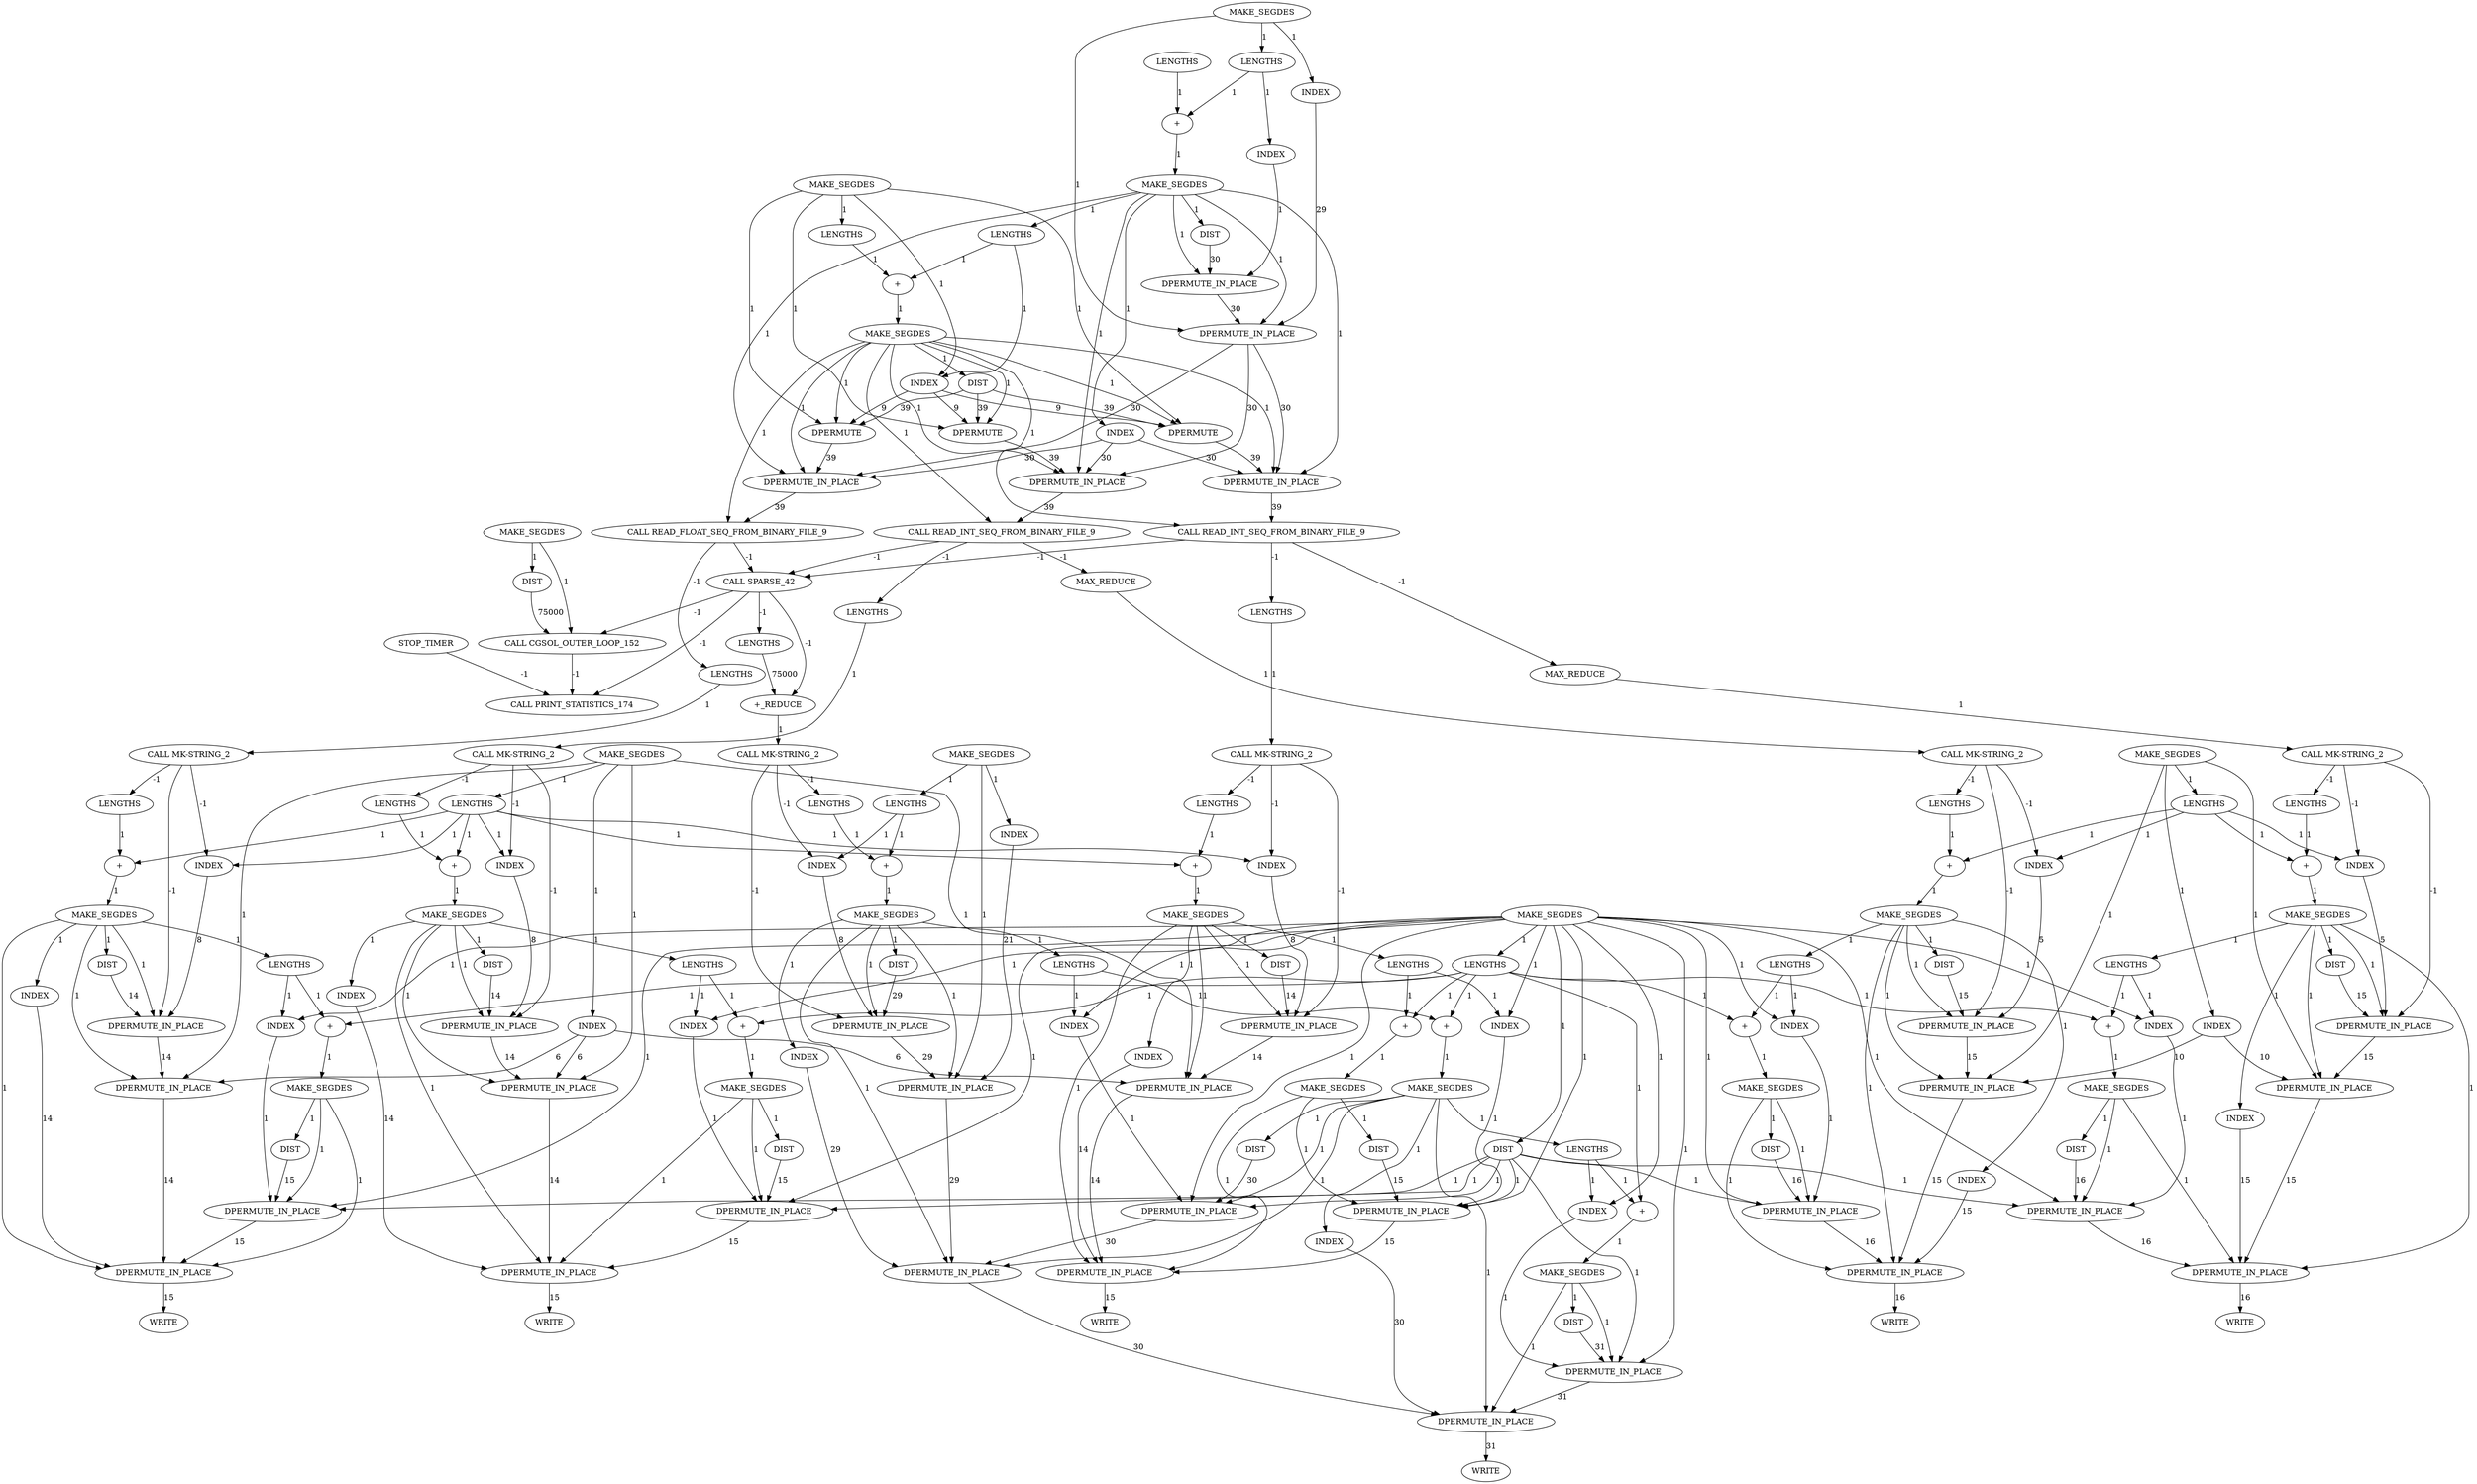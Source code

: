 digraph {
	cg_B_INST_9212 [label="+" cost=86]
	cg_B_INST_8410 [label=DIST cost=43]
	cg_B_INST_9048 [label=DIST cost=86]
	cg_B_INST_8102 [label="+" cost=1333]
	cg_B_INST_16374 [label=DPERMUTE_IN_PLACE cost=946]
	cg_B_INST_8512 [label=LENGTHS cost=43]
	cg_B_INST_8774 [label=WRITE cost=0]
	cg_B_INST_8728 [label=INDEX cost=172]
	cg_B_INST_9278 [label=INDEX cost=129]
	cg_B_INST_9026 [label=INDEX cost=215]
	cg_B_INST_9149 [label=DIST cost=43]
	cg_B_INST_8101 [label=LENGTHS cost=3397]
	cg_B_INST_16387 [label=DPERMUTE_IN_PLACE cost=171]
	cg_B_INST_16403 [label=DPERMUTE_IN_PLACE cost=172]
	cg_B_INST_8366 [label="+" cost=43]
	cg_B_INST_18 [label=MAKE_SEGDES cost=172]
	cg_B_INST_9266 [label=INDEX cost=129]
	cg_B_INST_8157 [label=INDEX cost=215]
	cg_B_INST_9324 [label=WRITE cost=0]
	cg_B_INST_8810 [label=LENGTHS cost=43]
	cg_B_INST_8079 [label=INDEX cost=15609]
	cg_B_INST_8643 [label=LENGTHS cost=43]
	cg_B_INST_16388 [label=DPERMUTE_IN_PLACE cost=301]
	cg_B_INST_16377 [label=DPERMUTE_IN_PLACE cost=1075]
	cg_B_INST_8750 [label=DIST cost=86]
	cg_B_INST_8625 [label=WRITE cost=0]
	cg_B_INST_8716 [label=INDEX cost=2107]
	cg_B_INST_47 [label="CALL MK-STRING_2" cost=0]
	cg_B_INST_97 [label="CALL SPARSE_42" cost=0]
	cg_B_INST_8899 [label=DIST cost=43]
	cg_B_INST_8167 [label=LENGTHS cost=86]
	cg_B_INST_99 [label=MAKE_SEGDES cost=22102]
	cg_B_INST_110 [label="CALL MK-STRING_2" cost=0]
	cg_B_INST_9289 [label="+" cost=43]
	cg_B_INST_76 [label="CALL MK-STRING_2" cost=0]
	cg_B_INST_132 [label="CALL CGSOL_OUTER_LOOP_152" cost=0]
	cg_B_INST_85 [label="CALL MK-STRING_2" cost=0]
	cg_B_INST_8448 [label=MAKE_SEGDES cost=43]
	cg_B_INST_8720 [label=LENGTHS cost=43]
	cg_B_INST_9018 [label=LENGTHS cost=43]
	cg_B_INST_8524 [label=DIST cost=4902]
	cg_B_INST_63 [label=MAKE_SEGDES cost=43]
	cg_B_INST_8971 [label=DIST cost=43]
	cg_B_INST_8667 [label=MAKE_SEGDES cost=43]
	cg_B_INST_16396 [label=DPERMUTE_IN_PLACE cost=128]
	cg_B_INST_8965 [label=MAKE_SEGDES cost=43]
	cg_B_INST_8595 [label=MAKE_SEGDES cost=86]
	cg_B_INST_9138 [label="+" cost=86]
	cg_B_INST_9115 [label=INDEX cost=129]
	cg_B_INST_9327 [label=MAKE_SEGDES cost=43]
	cg_B_INST_16390 [label=DPERMUTE_IN_PLACE cost=215]
	cg_B_INST_8083 [label=LENGTHS cost=172]
	cg_B_INST_16385 [label=DPERMUTE_IN_PLACE cost=172]
	cg_B_INST_9193 [label=LENGTHS cost=43]
	cg_B_INST_8168 [label="+" cost=86]
	cg_B_INST_8888 [label="+" cost=86]
	cg_B_INST_9217 [label=MAKE_SEGDES cost=43]
	cg_B_INST_16383 [label=DPERMUTE_IN_PLACE cost=516]
	cg_B_INST_8442 [label=LENGTHS cost=2021]
	cg_B_INST_9137 [label=LENGTHS cost=43]
	cg_B_INST_16401 [label=DPERMUTE_IN_PLACE cost=258]
	cg_B_INST_8923 [label=WRITE cost=0]
	cg_B_INST_8567 [label=INDEX cost=172]
	cg_B_INST_8673 [label=DIST cost=43]
	cg_B_INST_8822 [label=DIST cost=86]
	cg_B_INST_8662 [label="+" cost=86]
	cg_B_INST_8256 [label=DPERMUTE cost=3010]
	cg_B_INST_8371 [label=MAKE_SEGDES cost=43]
	cg_B_INST_8502 [label=INDEX cost=172]
	cg_B_INST_8347 [label=LENGTHS cost=43]
	cg_B_INST_8865 [label=INDEX cost=2107]
	cg_B_INST_16397 [label=DPERMUTE_IN_PLACE cost=171]
	cg_B_INST_16393 [label=DPERMUTE_IN_PLACE cost=85]
	cg_B_INST_9143 [label=MAKE_SEGDES cost=43]
	cg_B_INST_8893 [label=MAKE_SEGDES cost=1]
	cg_B_INST_33 [label="CALL READ_INT_SEQ_FROM_BINARY_FILE_9" cost=0]
	cg_B_INST_108 [label="+_REDUCE" cost=20812]
	cg_B_INST_8959 [label=LENGTHS cost=43]
	cg_B_INST_8949 [label=INDEX cost=2021]
	cg_B_INST_8113 [label=DIST cost=1247]
	cg_B_INST_8778 [label=LENGTHS cost=2451]
	cg_B_INST_8107 [label=MAKE_SEGDES cost=86]
	cg_B_INST_16384 [label=DPERMUTE_IN_PLACE cost=257]
	cg_B_INST_8513 [label="+" cost=43]
	cg_B_INST_8145 [label=INDEX cost=258]
	cg_B_INST_8377 [label=DIST cost=86]
	cg_B_INST_8629 [label=LENGTHS cost=4300]
	cg_B_INST_9014 [label=INDEX cost=129]
	cg_B_INST_8744 [label=MAKE_SEGDES cost=43]
	cg_B_INST_8877 [label=INDEX cost=215]
	cg_B_INST_9201 [label=INDEX cost=129]
	cg_B_INST_8651 [label=INDEX cost=172]
	cg_B_INST_16399 [label=DPERMUTE_IN_PLACE cost=215]
	cg_B_INST_9037 [label="+" cost=1978]
	cg_B_INST_9333 [label=DIST cost=473]
	cg_B_INST_16375 [label=DPERMUTE_IN_PLACE cost=602]
	cg_B_INST_8518 [label=MAKE_SEGDES cost=43]
	cg_B_INST_8365 [label=LENGTHS cost=43]
	cg_B_INST_16392 [label=DPERMUTE_IN_PLACE cost=128]
	cg_B_INST_45 [label=MAX_REDUCE cost=11527612]
	cg_B_INST_9072 [label=WRITE cost=0]
	cg_B_INST_24 [label=MAKE_SEGDES cost=86]
	cg_B_INST_8478 [label=WRITE cost=0]
	cg_B_INST_8091 [label=INDEX cost=387]
	cg_B_INST_8173 [label=MAKE_SEGDES cost=86]
	cg_B_INST_8661 [label=LENGTHS cost=43]
	cg_B_INST_9189 [label=INDEX cost=129]
	cg_B_INST_16389 [label=DPERMUTE_IN_PLACE cost=171]
	cg_B_INST_16391 [label=DPERMUTE_IN_PLACE cost=86]
	cg_B_INST_8179 [label=DIST cost=3483]
	cg_B_INST_8869 [label=LENGTHS cost=86]
	cg_B_INST_8404 [label=MAKE_SEGDES cost=43]
	cg_B_INST_9119 [label=LENGTHS cost=3569]
	cg_B_INST_8601 [label=DIST cost=43]
	cg_B_INST_16400 [label=DPERMUTE_IN_PLACE cost=257]
	cg_B_INST_8432 [label=INDEX cost=215]
	cg_B_INST_8343 [label=INDEX cost=86]
	cg_B_INST_56 [label=MAX_REDUCE cost=9860502]
	cg_B_INST_16373 [label=DPERMUTE_IN_PLACE cost=5375]
	cg_B_INST_8190 [label=DPERMUTE cost=989]
	cg_B_INST_16378 [label=DPERMUTE_IN_PLACE cost=860]
	cg_B_INST_8571 [label=LENGTHS cost=129]
	cg_B_INST_8420 [label=INDEX cost=172]
	cg_B_INST_9223 [label=DIST cost=43]
	cg_B_INST_9270 [label=LENGTHS cost=43]
	cg_B_INST_8355 [label=INDEX cost=2236]
	cg_B_INST_9105 [label=LENGTHS cost=155230]
	cg_B_INST_135 [label=STOP_TIMER cost=0]
	cg_B_INST_58 [label="CALL MK-STRING_2" cost=0]
	cg_B_INST_8590 [label="+" cost=215]
	cg_B_INST_16402 [label=DPERMUTE_IN_PLACE cost=387]
	cg_B_INST_67 [label="CALL MK-STRING_2" cost=0]
	cg_B_INST_144 [label="CALL PRINT_STATISTICS_174" cost=0]
	cg_B_INST_8579 [label=INDEX cost=172]
	cg_B_INST_8816 [label=MAKE_SEGDES cost=1]
	cg_B_INST_9300 [label=DIST cost=43]
	cg_B_INST_8800 [label=INDEX cost=172]
	cg_B_INST_8454 [label=DIST cost=86]
	cg_B_INST_8639 [label=INDEX cost=129]
	cg_B_INST_16376 [label=DPERMUTE_IN_PLACE cost=3483]
	cg_B_INST_39 [label="CALL READ_FLOAT_SEQ_FROM_BINARY_FILE_9" cost=0]
	cg_B_INST_8927 [label=LENGTHS cost=43]
	cg_B_INST_16394 [label=DPERMUTE_IN_PLACE cost=129]
	cg_B_INST_16386 [label=DPERMUTE_IN_PLACE cost=215]
	cg_B_INST_8424 [label=LENGTHS cost=43]
	cg_B_INST_8960 [label="+" cost=86]
	cg_B_INST_16381 [label=DPERMUTE_IN_PLACE cost=171]
	cg_B_INST_8739 [label="+" cost=43]
	cg_B_INST_9042 [label=MAKE_SEGDES cost=43]
	cg_B_INST_41 [label=MAKE_SEGDES cost=1]
	cg_B_INST_16395 [label=DPERMUTE_IN_PLACE cost=86]
	cg_B_INST_9294 [label=MAKE_SEGDES cost=1]
	cg_B_INST_8149 [label=LENGTHS cost=129]
	cg_B_INST_16398 [label=DPERMUTE_IN_PLACE cost=602]
	cg_B_INST_16382 [label=DPERMUTE_IN_PLACE cost=817]
	cg_B_INST_8811 [label="+" cost=86]
	cg_B_INST_16380 [label=DPERMUTE_IN_PLACE cost=343]
	cg_B_INST_16379 [label=DPERMUTE_IN_PLACE cost=430]
	cg_B_INST_8443 [label="+" cost=86]
	cg_B_INST_8322 [label=DPERMUTE cost=5332]
	cg_B_INST_9127 [label=INDEX cost=215]
	cg_B_INST_27 [label="CALL READ_INT_SEQ_FROM_BINARY_FILE_9" cost=0]
	cg_B_INST_9212 -> cg_B_INST_9217 [label=1 cost=1]
	cg_B_INST_8410 -> cg_B_INST_16380 [label=1 cost=1]
	cg_B_INST_8410 -> cg_B_INST_16384 [label=1 cost=1]
	cg_B_INST_8410 -> cg_B_INST_16388 [label=1 cost=1]
	cg_B_INST_8410 -> cg_B_INST_16392 [label=1 cost=1]
	cg_B_INST_8410 -> cg_B_INST_16396 [label=1 cost=1]
	cg_B_INST_8410 -> cg_B_INST_16400 [label=1 cost=1]
	cg_B_INST_8410 -> cg_B_INST_16402 [label=1 cost=1]
	cg_B_INST_9048 -> cg_B_INST_16396 [label=15 cost=15]
	cg_B_INST_8102 -> cg_B_INST_8107 [label=1 cost=1]
	cg_B_INST_16374 -> cg_B_INST_16375 [label=30 cost=30]
	cg_B_INST_16374 -> cg_B_INST_16376 [label=30 cost=30]
	cg_B_INST_16374 -> cg_B_INST_16377 [label=30 cost=30]
	cg_B_INST_8512 -> cg_B_INST_8513 [label=1 cost=1]
	cg_B_INST_8728 -> cg_B_INST_16388 [label=1 cost=1]
	cg_B_INST_9278 -> cg_B_INST_16402 [label=1 cost=1]
	cg_B_INST_9026 -> cg_B_INST_16396 [label=1 cost=1]
	cg_B_INST_9149 -> cg_B_INST_16398 [label=29 cost=29]
	cg_B_INST_8101 -> cg_B_INST_8102 [label=1 cost=1]
	cg_B_INST_16387 -> cg_B_INST_16389 [label=14 cost=14]
	cg_B_INST_16403 -> cg_B_INST_9324 [label=31 cost=31]
	cg_B_INST_8366 -> cg_B_INST_8371 [label=1 cost=1]
	cg_B_INST_18 -> cg_B_INST_8079 [label=1 cost=1]
	cg_B_INST_18 -> cg_B_INST_8083 [label=1 cost=1]
	cg_B_INST_18 -> cg_B_INST_16374 [label=1 cost=1]
	cg_B_INST_9266 -> cg_B_INST_16403 [label=30 cost=30]
	cg_B_INST_8157 -> cg_B_INST_8190 [label=9 cost=9]
	cg_B_INST_8157 -> cg_B_INST_8256 [label=9 cost=9]
	cg_B_INST_8157 -> cg_B_INST_8322 [label=9 cost=9]
	cg_B_INST_8810 -> cg_B_INST_8811 [label=1 cost=1]
	cg_B_INST_8079 -> cg_B_INST_16374 [label=29 cost=29]
	cg_B_INST_8643 -> cg_B_INST_8651 [label=1 cost=1]
	cg_B_INST_8643 -> cg_B_INST_8662 [label=1 cost=1]
	cg_B_INST_8643 -> cg_B_INST_8800 [label=1 cost=1]
	cg_B_INST_8643 -> cg_B_INST_8811 [label=1 cost=1]
	cg_B_INST_8643 -> cg_B_INST_8949 [label=1 cost=1]
	cg_B_INST_8643 -> cg_B_INST_8960 [label=1 cost=1]
	cg_B_INST_16388 -> cg_B_INST_16389 [label=15 cost=15]
	cg_B_INST_16377 -> cg_B_INST_39 [label=39 cost=39]
	cg_B_INST_8750 -> cg_B_INST_16388 [label=15 cost=15]
	cg_B_INST_8716 -> cg_B_INST_16389 [label=14 cost=14]
	cg_B_INST_47 -> cg_B_INST_8355 [label=-1 cost=-1]
	cg_B_INST_47 -> cg_B_INST_8365 [label=-1 cost=-1]
	cg_B_INST_47 -> cg_B_INST_16378 [label=-1 cost=-1]
	cg_B_INST_97 -> cg_B_INST_9105 [label=-1 cost=-1]
	cg_B_INST_97 -> cg_B_INST_108 [label=-1 cost=-1]
	cg_B_INST_97 -> cg_B_INST_132 [label=-1 cost=-1]
	cg_B_INST_97 -> cg_B_INST_144 [label=-1 cost=-1]
	cg_B_INST_8899 -> cg_B_INST_16392 [label=15 cost=15]
	cg_B_INST_8167 -> cg_B_INST_8168 [label=1 cost=1]
	cg_B_INST_99 -> cg_B_INST_9115 [label=1 cost=1]
	cg_B_INST_99 -> cg_B_INST_9119 [label=1 cost=1]
	cg_B_INST_99 -> cg_B_INST_16399 [label=1 cost=1]
	cg_B_INST_110 -> cg_B_INST_9127 [label=-1 cost=-1]
	cg_B_INST_110 -> cg_B_INST_9137 [label=-1 cost=-1]
	cg_B_INST_110 -> cg_B_INST_16398 [label=-1 cost=-1]
	cg_B_INST_9289 -> cg_B_INST_9294 [label=1 cost=1]
	cg_B_INST_76 -> cg_B_INST_8800 [label=-1 cost=-1]
	cg_B_INST_76 -> cg_B_INST_8810 [label=-1 cost=-1]
	cg_B_INST_76 -> cg_B_INST_16390 [label=-1 cost=-1]
	cg_B_INST_132 -> cg_B_INST_144 [label=-1 cost=-1]
	cg_B_INST_85 -> cg_B_INST_8949 [label=-1 cost=-1]
	cg_B_INST_85 -> cg_B_INST_8959 [label=-1 cost=-1]
	cg_B_INST_85 -> cg_B_INST_16394 [label=-1 cost=-1]
	cg_B_INST_8448 -> cg_B_INST_8454 [label=1 cost=1]
	cg_B_INST_8448 -> cg_B_INST_16380 [label=1 cost=1]
	cg_B_INST_8448 -> cg_B_INST_16381 [label=1 cost=1]
	cg_B_INST_8720 -> cg_B_INST_8728 [label=1 cost=1]
	cg_B_INST_8720 -> cg_B_INST_8739 [label=1 cost=1]
	cg_B_INST_9018 -> cg_B_INST_9026 [label=1 cost=1]
	cg_B_INST_9018 -> cg_B_INST_9037 [label=1 cost=1]
	cg_B_INST_8524 -> cg_B_INST_16382 [label=15 cost=15]
	cg_B_INST_63 -> cg_B_INST_8639 [label=1 cost=1]
	cg_B_INST_63 -> cg_B_INST_8643 [label=1 cost=1]
	cg_B_INST_63 -> cg_B_INST_16387 [label=1 cost=1]
	cg_B_INST_63 -> cg_B_INST_16391 [label=1 cost=1]
	cg_B_INST_63 -> cg_B_INST_16395 [label=1 cost=1]
	cg_B_INST_8971 -> cg_B_INST_16394 [label=14 cost=14]
	cg_B_INST_8667 -> cg_B_INST_8673 [label=1 cost=1]
	cg_B_INST_8667 -> cg_B_INST_16386 [label=1 cost=1]
	cg_B_INST_8667 -> cg_B_INST_16387 [label=1 cost=1]
	cg_B_INST_8667 -> cg_B_INST_8716 [label=1 cost=1]
	cg_B_INST_8667 -> cg_B_INST_8720 [label=1 cost=1]
	cg_B_INST_8667 -> cg_B_INST_16389 [label=1 cost=1]
	cg_B_INST_16396 -> cg_B_INST_16397 [label=15 cost=15]
	cg_B_INST_8965 -> cg_B_INST_8971 [label=1 cost=1]
	cg_B_INST_8965 -> cg_B_INST_16394 [label=1 cost=1]
	cg_B_INST_8965 -> cg_B_INST_16395 [label=1 cost=1]
	cg_B_INST_8965 -> cg_B_INST_9014 [label=1 cost=1]
	cg_B_INST_8965 -> cg_B_INST_9018 [label=1 cost=1]
	cg_B_INST_8965 -> cg_B_INST_16397 [label=1 cost=1]
	cg_B_INST_8595 -> cg_B_INST_8601 [label=1 cost=1]
	cg_B_INST_8595 -> cg_B_INST_16384 [label=1 cost=1]
	cg_B_INST_8595 -> cg_B_INST_16385 [label=1 cost=1]
	cg_B_INST_9138 -> cg_B_INST_9143 [label=1 cost=1]
	cg_B_INST_9115 -> cg_B_INST_16399 [label=21 cost=21]
	cg_B_INST_9327 -> cg_B_INST_9333 [label=1 cost=1]
	cg_B_INST_9327 -> cg_B_INST_132 [label=1 cost=1]
	cg_B_INST_16390 -> cg_B_INST_16391 [label=14 cost=14]
	cg_B_INST_8083 -> cg_B_INST_8091 [label=1 cost=1]
	cg_B_INST_8083 -> cg_B_INST_8102 [label=1 cost=1]
	cg_B_INST_16385 -> cg_B_INST_8625 [label=16 cost=16]
	cg_B_INST_9193 -> cg_B_INST_9201 [label=1 cost=1]
	cg_B_INST_9193 -> cg_B_INST_9212 [label=1 cost=1]
	cg_B_INST_8168 -> cg_B_INST_8173 [label=1 cost=1]
	cg_B_INST_8888 -> cg_B_INST_8893 [label=1 cost=1]
	cg_B_INST_9217 -> cg_B_INST_9223 [label=1 cost=1]
	cg_B_INST_9217 -> cg_B_INST_16400 [label=1 cost=1]
	cg_B_INST_9217 -> cg_B_INST_16401 [label=1 cost=1]
	cg_B_INST_9217 -> cg_B_INST_9266 [label=1 cost=1]
	cg_B_INST_9217 -> cg_B_INST_9270 [label=1 cost=1]
	cg_B_INST_9217 -> cg_B_INST_16403 [label=1 cost=1]
	cg_B_INST_16383 -> cg_B_INST_16385 [label=15 cost=15]
	cg_B_INST_8442 -> cg_B_INST_8443 [label=1 cost=1]
	cg_B_INST_8442 -> cg_B_INST_8590 [label=1 cost=1]
	cg_B_INST_8442 -> cg_B_INST_8739 [label=1 cost=1]
	cg_B_INST_8442 -> cg_B_INST_8888 [label=1 cost=1]
	cg_B_INST_8442 -> cg_B_INST_9037 [label=1 cost=1]
	cg_B_INST_8442 -> cg_B_INST_9212 [label=1 cost=1]
	cg_B_INST_8442 -> cg_B_INST_9289 [label=1 cost=1]
	cg_B_INST_9137 -> cg_B_INST_9138 [label=1 cost=1]
	cg_B_INST_16401 -> cg_B_INST_16403 [label=30 cost=30]
	cg_B_INST_8567 -> cg_B_INST_16385 [label=15 cost=15]
	cg_B_INST_8673 -> cg_B_INST_16386 [label=14 cost=14]
	cg_B_INST_8822 -> cg_B_INST_16390 [label=14 cost=14]
	cg_B_INST_8662 -> cg_B_INST_8667 [label=1 cost=1]
	cg_B_INST_8256 -> cg_B_INST_16376 [label=39 cost=39]
	cg_B_INST_8371 -> cg_B_INST_8377 [label=1 cost=1]
	cg_B_INST_8371 -> cg_B_INST_16378 [label=1 cost=1]
	cg_B_INST_8371 -> cg_B_INST_16379 [label=1 cost=1]
	cg_B_INST_8371 -> cg_B_INST_8420 [label=1 cost=1]
	cg_B_INST_8371 -> cg_B_INST_8424 [label=1 cost=1]
	cg_B_INST_8371 -> cg_B_INST_16381 [label=1 cost=1]
	cg_B_INST_8502 -> cg_B_INST_16382 [label=5 cost=5]
	cg_B_INST_8347 -> cg_B_INST_8355 [label=1 cost=1]
	cg_B_INST_8347 -> cg_B_INST_8366 [label=1 cost=1]
	cg_B_INST_8347 -> cg_B_INST_8502 [label=1 cost=1]
	cg_B_INST_8347 -> cg_B_INST_8513 [label=1 cost=1]
	cg_B_INST_8865 -> cg_B_INST_16393 [label=14 cost=14]
	cg_B_INST_16397 -> cg_B_INST_9072 [label=15 cost=15]
	cg_B_INST_16393 -> cg_B_INST_8923 [label=15 cost=15]
	cg_B_INST_9143 -> cg_B_INST_9149 [label=1 cost=1]
	cg_B_INST_9143 -> cg_B_INST_16398 [label=1 cost=1]
	cg_B_INST_9143 -> cg_B_INST_16399 [label=1 cost=1]
	cg_B_INST_9143 -> cg_B_INST_9189 [label=1 cost=1]
	cg_B_INST_9143 -> cg_B_INST_9193 [label=1 cost=1]
	cg_B_INST_9143 -> cg_B_INST_16401 [label=1 cost=1]
	cg_B_INST_8893 -> cg_B_INST_8899 [label=1 cost=1]
	cg_B_INST_8893 -> cg_B_INST_16392 [label=1 cost=1]
	cg_B_INST_8893 -> cg_B_INST_16393 [label=1 cost=1]
	cg_B_INST_33 -> cg_B_INST_56 [label=-1 cost=-1]
	cg_B_INST_33 -> cg_B_INST_8778 [label=-1 cost=-1]
	cg_B_INST_33 -> cg_B_INST_97 [label=-1 cost=-1]
	cg_B_INST_108 -> cg_B_INST_110 [label=1 cost=1]
	cg_B_INST_8959 -> cg_B_INST_8960 [label=1 cost=1]
	cg_B_INST_8949 -> cg_B_INST_16394 [label=8 cost=8]
	cg_B_INST_8113 -> cg_B_INST_16373 [label=30 cost=30]
	cg_B_INST_8778 -> cg_B_INST_76 [label=1 cost=1]
	cg_B_INST_8107 -> cg_B_INST_8113 [label=1 cost=1]
	cg_B_INST_8107 -> cg_B_INST_16373 [label=1 cost=1]
	cg_B_INST_8107 -> cg_B_INST_16374 [label=1 cost=1]
	cg_B_INST_8107 -> cg_B_INST_8145 [label=1 cost=1]
	cg_B_INST_8107 -> cg_B_INST_8149 [label=1 cost=1]
	cg_B_INST_8107 -> cg_B_INST_16375 [label=1 cost=1]
	cg_B_INST_8107 -> cg_B_INST_16376 [label=1 cost=1]
	cg_B_INST_8107 -> cg_B_INST_16377 [label=1 cost=1]
	cg_B_INST_16384 -> cg_B_INST_16385 [label=16 cost=16]
	cg_B_INST_8513 -> cg_B_INST_8518 [label=1 cost=1]
	cg_B_INST_8145 -> cg_B_INST_16375 [label=30 cost=30]
	cg_B_INST_8145 -> cg_B_INST_16376 [label=30 cost=30]
	cg_B_INST_8145 -> cg_B_INST_16377 [label=30 cost=30]
	cg_B_INST_8377 -> cg_B_INST_16378 [label=15 cost=15]
	cg_B_INST_8629 -> cg_B_INST_67 [label=1 cost=1]
	cg_B_INST_9014 -> cg_B_INST_16397 [label=14 cost=14]
	cg_B_INST_8744 -> cg_B_INST_8750 [label=1 cost=1]
	cg_B_INST_8744 -> cg_B_INST_16388 [label=1 cost=1]
	cg_B_INST_8744 -> cg_B_INST_16389 [label=1 cost=1]
	cg_B_INST_8877 -> cg_B_INST_16392 [label=1 cost=1]
	cg_B_INST_9201 -> cg_B_INST_16400 [label=1 cost=1]
	cg_B_INST_8651 -> cg_B_INST_16386 [label=8 cost=8]
	cg_B_INST_16399 -> cg_B_INST_16401 [label=29 cost=29]
	cg_B_INST_9037 -> cg_B_INST_9042 [label=1 cost=1]
	cg_B_INST_9333 -> cg_B_INST_132 [label=75000 cost=75000]
	cg_B_INST_16375 -> cg_B_INST_27 [label=39 cost=39]
	cg_B_INST_8518 -> cg_B_INST_8524 [label=1 cost=1]
	cg_B_INST_8518 -> cg_B_INST_16382 [label=1 cost=1]
	cg_B_INST_8518 -> cg_B_INST_16383 [label=1 cost=1]
	cg_B_INST_8518 -> cg_B_INST_8567 [label=1 cost=1]
	cg_B_INST_8518 -> cg_B_INST_8571 [label=1 cost=1]
	cg_B_INST_8518 -> cg_B_INST_16385 [label=1 cost=1]
	cg_B_INST_8365 -> cg_B_INST_8366 [label=1 cost=1]
	cg_B_INST_16392 -> cg_B_INST_16393 [label=15 cost=15]
	cg_B_INST_45 -> cg_B_INST_47 [label=1 cost=1]
	cg_B_INST_24 -> cg_B_INST_8157 [label=1 cost=1]
	cg_B_INST_24 -> cg_B_INST_8167 [label=1 cost=1]
	cg_B_INST_24 -> cg_B_INST_8190 [label=1 cost=1]
	cg_B_INST_24 -> cg_B_INST_8256 [label=1 cost=1]
	cg_B_INST_24 -> cg_B_INST_8322 [label=1 cost=1]
	cg_B_INST_8091 -> cg_B_INST_16373 [label=1 cost=1]
	cg_B_INST_8173 -> cg_B_INST_8179 [label=1 cost=1]
	cg_B_INST_8173 -> cg_B_INST_8190 [label=1 cost=1]
	cg_B_INST_8173 -> cg_B_INST_16375 [label=1 cost=1]
	cg_B_INST_8173 -> cg_B_INST_27 [label=1 cost=1]
	cg_B_INST_8173 -> cg_B_INST_8256 [label=1 cost=1]
	cg_B_INST_8173 -> cg_B_INST_16376 [label=1 cost=1]
	cg_B_INST_8173 -> cg_B_INST_33 [label=1 cost=1]
	cg_B_INST_8173 -> cg_B_INST_8322 [label=1 cost=1]
	cg_B_INST_8173 -> cg_B_INST_16377 [label=1 cost=1]
	cg_B_INST_8173 -> cg_B_INST_39 [label=1 cost=1]
	cg_B_INST_8661 -> cg_B_INST_8662 [label=1 cost=1]
	cg_B_INST_9189 -> cg_B_INST_16401 [label=29 cost=29]
	cg_B_INST_16389 -> cg_B_INST_8774 [label=15 cost=15]
	cg_B_INST_16391 -> cg_B_INST_16393 [label=14 cost=14]
	cg_B_INST_8179 -> cg_B_INST_8190 [label=39 cost=39]
	cg_B_INST_8179 -> cg_B_INST_8256 [label=39 cost=39]
	cg_B_INST_8179 -> cg_B_INST_8322 [label=39 cost=39]
	cg_B_INST_8869 -> cg_B_INST_8877 [label=1 cost=1]
	cg_B_INST_8869 -> cg_B_INST_8888 [label=1 cost=1]
	cg_B_INST_8404 -> cg_B_INST_8410 [label=1 cost=1]
	cg_B_INST_8404 -> cg_B_INST_8432 [label=1 cost=1]
	cg_B_INST_8404 -> cg_B_INST_8442 [label=1 cost=1]
	cg_B_INST_8404 -> cg_B_INST_16380 [label=1 cost=1]
	cg_B_INST_8404 -> cg_B_INST_8579 [label=1 cost=1]
	cg_B_INST_8404 -> cg_B_INST_16384 [label=1 cost=1]
	cg_B_INST_8404 -> cg_B_INST_8728 [label=1 cost=1]
	cg_B_INST_8404 -> cg_B_INST_16388 [label=1 cost=1]
	cg_B_INST_8404 -> cg_B_INST_8877 [label=1 cost=1]
	cg_B_INST_8404 -> cg_B_INST_16392 [label=1 cost=1]
	cg_B_INST_8404 -> cg_B_INST_9026 [label=1 cost=1]
	cg_B_INST_8404 -> cg_B_INST_16396 [label=1 cost=1]
	cg_B_INST_8404 -> cg_B_INST_9201 [label=1 cost=1]
	cg_B_INST_8404 -> cg_B_INST_16400 [label=1 cost=1]
	cg_B_INST_8404 -> cg_B_INST_9278 [label=1 cost=1]
	cg_B_INST_8404 -> cg_B_INST_16402 [label=1 cost=1]
	cg_B_INST_9119 -> cg_B_INST_9127 [label=1 cost=1]
	cg_B_INST_9119 -> cg_B_INST_9138 [label=1 cost=1]
	cg_B_INST_8601 -> cg_B_INST_16384 [label=16 cost=16]
	cg_B_INST_16400 -> cg_B_INST_16401 [label=30 cost=30]
	cg_B_INST_8432 -> cg_B_INST_16380 [label=1 cost=1]
	cg_B_INST_8343 -> cg_B_INST_16379 [label=10 cost=10]
	cg_B_INST_8343 -> cg_B_INST_16383 [label=10 cost=10]
	cg_B_INST_56 -> cg_B_INST_58 [label=1 cost=1]
	cg_B_INST_16373 -> cg_B_INST_16374 [label=30 cost=30]
	cg_B_INST_8190 -> cg_B_INST_16375 [label=39 cost=39]
	cg_B_INST_16378 -> cg_B_INST_16379 [label=15 cost=15]
	cg_B_INST_8571 -> cg_B_INST_8579 [label=1 cost=1]
	cg_B_INST_8571 -> cg_B_INST_8590 [label=1 cost=1]
	cg_B_INST_8420 -> cg_B_INST_16381 [label=15 cost=15]
	cg_B_INST_9223 -> cg_B_INST_16400 [label=30 cost=30]
	cg_B_INST_9270 -> cg_B_INST_9278 [label=1 cost=1]
	cg_B_INST_9270 -> cg_B_INST_9289 [label=1 cost=1]
	cg_B_INST_8355 -> cg_B_INST_16378 [label=5 cost=5]
	cg_B_INST_9105 -> cg_B_INST_108 [label=75000 cost=75000]
	cg_B_INST_135 -> cg_B_INST_144 [label=-1 cost=-1]
	cg_B_INST_58 -> cg_B_INST_8502 [label=-1 cost=-1]
	cg_B_INST_58 -> cg_B_INST_8512 [label=-1 cost=-1]
	cg_B_INST_58 -> cg_B_INST_16382 [label=-1 cost=-1]
	cg_B_INST_8590 -> cg_B_INST_8595 [label=1 cost=1]
	cg_B_INST_16402 -> cg_B_INST_16403 [label=31 cost=31]
	cg_B_INST_67 -> cg_B_INST_8651 [label=-1 cost=-1]
	cg_B_INST_67 -> cg_B_INST_8661 [label=-1 cost=-1]
	cg_B_INST_67 -> cg_B_INST_16386 [label=-1 cost=-1]
	cg_B_INST_8579 -> cg_B_INST_16384 [label=1 cost=1]
	cg_B_INST_8816 -> cg_B_INST_8822 [label=1 cost=1]
	cg_B_INST_8816 -> cg_B_INST_16390 [label=1 cost=1]
	cg_B_INST_8816 -> cg_B_INST_16391 [label=1 cost=1]
	cg_B_INST_8816 -> cg_B_INST_8865 [label=1 cost=1]
	cg_B_INST_8816 -> cg_B_INST_8869 [label=1 cost=1]
	cg_B_INST_8816 -> cg_B_INST_16393 [label=1 cost=1]
	cg_B_INST_9300 -> cg_B_INST_16402 [label=31 cost=31]
	cg_B_INST_8800 -> cg_B_INST_16390 [label=8 cost=8]
	cg_B_INST_8454 -> cg_B_INST_16380 [label=16 cost=16]
	cg_B_INST_8639 -> cg_B_INST_16387 [label=6 cost=6]
	cg_B_INST_8639 -> cg_B_INST_16391 [label=6 cost=6]
	cg_B_INST_8639 -> cg_B_INST_16395 [label=6 cost=6]
	cg_B_INST_16376 -> cg_B_INST_33 [label=39 cost=39]
	cg_B_INST_39 -> cg_B_INST_8927 [label=-1 cost=-1]
	cg_B_INST_39 -> cg_B_INST_97 [label=-1 cost=-1]
	cg_B_INST_8927 -> cg_B_INST_85 [label=1 cost=1]
	cg_B_INST_16394 -> cg_B_INST_16395 [label=14 cost=14]
	cg_B_INST_16386 -> cg_B_INST_16387 [label=14 cost=14]
	cg_B_INST_8424 -> cg_B_INST_8432 [label=1 cost=1]
	cg_B_INST_8424 -> cg_B_INST_8443 [label=1 cost=1]
	cg_B_INST_8960 -> cg_B_INST_8965 [label=1 cost=1]
	cg_B_INST_16381 -> cg_B_INST_8478 [label=16 cost=16]
	cg_B_INST_8739 -> cg_B_INST_8744 [label=1 cost=1]
	cg_B_INST_9042 -> cg_B_INST_9048 [label=1 cost=1]
	cg_B_INST_9042 -> cg_B_INST_16396 [label=1 cost=1]
	cg_B_INST_9042 -> cg_B_INST_16397 [label=1 cost=1]
	cg_B_INST_41 -> cg_B_INST_8343 [label=1 cost=1]
	cg_B_INST_41 -> cg_B_INST_8347 [label=1 cost=1]
	cg_B_INST_41 -> cg_B_INST_16379 [label=1 cost=1]
	cg_B_INST_41 -> cg_B_INST_16383 [label=1 cost=1]
	cg_B_INST_16395 -> cg_B_INST_16397 [label=14 cost=14]
	cg_B_INST_9294 -> cg_B_INST_9300 [label=1 cost=1]
	cg_B_INST_9294 -> cg_B_INST_16402 [label=1 cost=1]
	cg_B_INST_9294 -> cg_B_INST_16403 [label=1 cost=1]
	cg_B_INST_8149 -> cg_B_INST_8157 [label=1 cost=1]
	cg_B_INST_8149 -> cg_B_INST_8168 [label=1 cost=1]
	cg_B_INST_16398 -> cg_B_INST_16399 [label=29 cost=29]
	cg_B_INST_16382 -> cg_B_INST_16383 [label=15 cost=15]
	cg_B_INST_8811 -> cg_B_INST_8816 [label=1 cost=1]
	cg_B_INST_16380 -> cg_B_INST_16381 [label=16 cost=16]
	cg_B_INST_16379 -> cg_B_INST_16381 [label=15 cost=15]
	cg_B_INST_8443 -> cg_B_INST_8448 [label=1 cost=1]
	cg_B_INST_8322 -> cg_B_INST_16377 [label=39 cost=39]
	cg_B_INST_9127 -> cg_B_INST_16398 [label=8 cost=8]
	cg_B_INST_27 -> cg_B_INST_45 [label=-1 cost=-1]
	cg_B_INST_27 -> cg_B_INST_8629 [label=-1 cost=-1]
	cg_B_INST_27 -> cg_B_INST_97 [label=-1 cost=-1]
}
